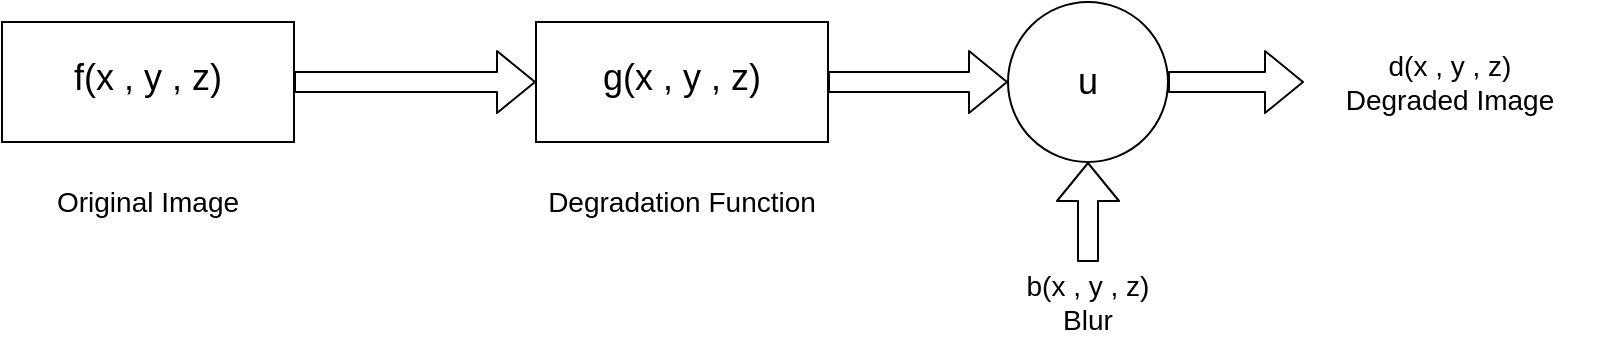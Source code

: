 <mxfile version="14.5.0" type="github">
  <diagram id="4eQrYxI1_19HMyqTlLBh" name="Page-1">
    <mxGraphModel dx="1422" dy="833" grid="1" gridSize="10" guides="1" tooltips="1" connect="1" arrows="1" fold="1" page="1" pageScale="1" pageWidth="827" pageHeight="1169" math="0" shadow="0">
      <root>
        <mxCell id="0" />
        <mxCell id="1" parent="0" />
        <mxCell id="ytJmNbuZFJul1hcaA43l-3" value="&lt;sup&gt;&lt;font style=&quot;font-size: 18px&quot;&gt;g(x , y , z)&lt;/font&gt;&lt;/sup&gt;" style="rounded=0;whiteSpace=wrap;html=1;" vertex="1" parent="1">
          <mxGeometry x="282" y="330" width="146" height="60" as="geometry" />
        </mxCell>
        <mxCell id="ytJmNbuZFJul1hcaA43l-4" value="&lt;font style=&quot;font-size: 14px&quot;&gt;Degradation Function&lt;/font&gt;" style="text;html=1;strokeColor=none;fillColor=none;align=center;verticalAlign=middle;whiteSpace=wrap;rounded=0;" vertex="1" parent="1">
          <mxGeometry x="282" y="410" width="146" height="20" as="geometry" />
        </mxCell>
        <mxCell id="ytJmNbuZFJul1hcaA43l-5" value="&lt;sup&gt;&lt;font style=&quot;font-size: 18px&quot;&gt;f(x , y , z)&lt;/font&gt;&lt;/sup&gt;" style="rounded=0;whiteSpace=wrap;html=1;" vertex="1" parent="1">
          <mxGeometry x="15" y="330" width="146" height="60" as="geometry" />
        </mxCell>
        <mxCell id="ytJmNbuZFJul1hcaA43l-9" value="&lt;span style=&quot;font-size: 14px&quot;&gt;Original Image&lt;/span&gt;" style="text;html=1;strokeColor=none;fillColor=none;align=center;verticalAlign=middle;whiteSpace=wrap;rounded=0;" vertex="1" parent="1">
          <mxGeometry x="15" y="410" width="146" height="20" as="geometry" />
        </mxCell>
        <mxCell id="ytJmNbuZFJul1hcaA43l-10" value="" style="shape=flexArrow;endArrow=classic;html=1;entryX=0;entryY=0.5;entryDx=0;entryDy=0;exitX=1;exitY=0.5;exitDx=0;exitDy=0;" edge="1" parent="1" source="ytJmNbuZFJul1hcaA43l-5" target="ytJmNbuZFJul1hcaA43l-3">
          <mxGeometry width="50" height="50" relative="1" as="geometry">
            <mxPoint x="218" y="320" as="sourcePoint" />
            <mxPoint x="268" y="270" as="targetPoint" />
          </mxGeometry>
        </mxCell>
        <mxCell id="ytJmNbuZFJul1hcaA43l-11" value="&lt;font style=&quot;font-size: 18px&quot;&gt;u&lt;/font&gt;" style="ellipse;whiteSpace=wrap;html=1;aspect=fixed;" vertex="1" parent="1">
          <mxGeometry x="518" y="320" width="80" height="80" as="geometry" />
        </mxCell>
        <mxCell id="ytJmNbuZFJul1hcaA43l-12" value="" style="shape=flexArrow;endArrow=classic;html=1;entryX=0.5;entryY=1;entryDx=0;entryDy=0;" edge="1" parent="1" target="ytJmNbuZFJul1hcaA43l-11">
          <mxGeometry width="50" height="50" relative="1" as="geometry">
            <mxPoint x="558" y="450" as="sourcePoint" />
            <mxPoint x="609" y="450" as="targetPoint" />
          </mxGeometry>
        </mxCell>
        <mxCell id="ytJmNbuZFJul1hcaA43l-13" value="&lt;font style=&quot;font-size: 14px&quot;&gt;b(x , y , z)&lt;br&gt;Blur&lt;br&gt;&lt;/font&gt;" style="text;html=1;strokeColor=none;fillColor=none;align=center;verticalAlign=middle;whiteSpace=wrap;rounded=0;" vertex="1" parent="1">
          <mxGeometry x="485" y="460" width="146" height="20" as="geometry" />
        </mxCell>
        <mxCell id="ytJmNbuZFJul1hcaA43l-14" value="" style="shape=flexArrow;endArrow=classic;html=1;entryX=0;entryY=0.5;entryDx=0;entryDy=0;exitX=1;exitY=0.5;exitDx=0;exitDy=0;" edge="1" parent="1" source="ytJmNbuZFJul1hcaA43l-3" target="ytJmNbuZFJul1hcaA43l-11">
          <mxGeometry width="50" height="50" relative="1" as="geometry">
            <mxPoint x="425" y="260" as="sourcePoint" />
            <mxPoint x="546" y="260" as="targetPoint" />
          </mxGeometry>
        </mxCell>
        <mxCell id="ytJmNbuZFJul1hcaA43l-15" value="&lt;font style=&quot;font-size: 14px&quot;&gt;d(x , y , z)&lt;br&gt;Degraded Image&lt;br&gt;&lt;/font&gt;" style="text;html=1;strokeColor=none;fillColor=none;align=center;verticalAlign=middle;whiteSpace=wrap;rounded=0;" vertex="1" parent="1">
          <mxGeometry x="666" y="350" width="146" height="20" as="geometry" />
        </mxCell>
        <mxCell id="ytJmNbuZFJul1hcaA43l-16" value="" style="shape=flexArrow;endArrow=classic;html=1;entryX=0;entryY=0.5;entryDx=0;entryDy=0;exitX=1;exitY=0.5;exitDx=0;exitDy=0;" edge="1" parent="1" source="ytJmNbuZFJul1hcaA43l-11" target="ytJmNbuZFJul1hcaA43l-15">
          <mxGeometry width="50" height="50" relative="1" as="geometry">
            <mxPoint x="568" y="460" as="sourcePoint" />
            <mxPoint x="568" y="410" as="targetPoint" />
          </mxGeometry>
        </mxCell>
      </root>
    </mxGraphModel>
  </diagram>
</mxfile>
